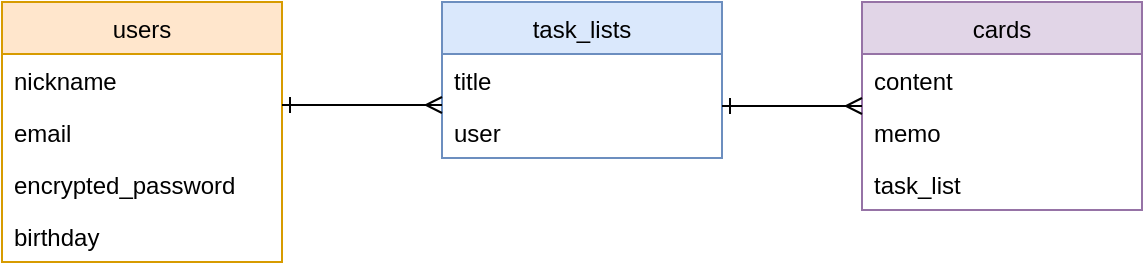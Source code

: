 <mxfile>
    <diagram id="9K_U7ifHoYbNwJvZDnJM" name="ページ1">
        <mxGraphModel dx="849" dy="534" grid="1" gridSize="11" guides="1" tooltips="1" connect="1" arrows="1" fold="1" page="1" pageScale="1" pageWidth="1654" pageHeight="1169" background="#ffffff" math="0" shadow="0">
            <root>
                <mxCell id="0"/>
                <mxCell id="1" parent="0"/>
                <mxCell id="2" value="task_lists" style="swimlane;fontStyle=0;childLayout=stackLayout;horizontal=1;startSize=26;fillColor=#dae8fc;horizontalStack=0;resizeParent=1;resizeParentMax=0;resizeLast=0;collapsible=1;marginBottom=0;strokeColor=#6c8ebf;" parent="1" vertex="1">
                    <mxGeometry x="280" y="210" width="140" height="78" as="geometry"/>
                </mxCell>
                <mxCell id="3" value="title" style="text;strokeColor=none;fillColor=none;align=left;verticalAlign=top;spacingLeft=4;spacingRight=4;overflow=hidden;rotatable=0;points=[[0,0.5],[1,0.5]];portConstraint=eastwest;" parent="2" vertex="1">
                    <mxGeometry y="26" width="140" height="26" as="geometry"/>
                </mxCell>
                <mxCell id="4" value="user" style="text;strokeColor=none;fillColor=none;align=left;verticalAlign=top;spacingLeft=4;spacingRight=4;overflow=hidden;rotatable=0;points=[[0,0.5],[1,0.5]];portConstraint=eastwest;" parent="2" vertex="1">
                    <mxGeometry y="52" width="140" height="26" as="geometry"/>
                </mxCell>
                <mxCell id="6" value="users" style="swimlane;fontStyle=0;childLayout=stackLayout;horizontal=1;startSize=26;fillColor=#ffe6cc;horizontalStack=0;resizeParent=1;resizeParentMax=0;resizeLast=0;collapsible=1;marginBottom=0;strokeColor=#d79b00;" parent="1" vertex="1">
                    <mxGeometry x="60" y="210" width="140" height="130" as="geometry"/>
                </mxCell>
                <mxCell id="7" value="nickname" style="text;strokeColor=none;fillColor=none;align=left;verticalAlign=top;spacingLeft=4;spacingRight=4;overflow=hidden;rotatable=0;points=[[0,0.5],[1,0.5]];portConstraint=eastwest;" parent="6" vertex="1">
                    <mxGeometry y="26" width="140" height="26" as="geometry"/>
                </mxCell>
                <mxCell id="8" value="email" style="text;strokeColor=none;fillColor=none;align=left;verticalAlign=top;spacingLeft=4;spacingRight=4;overflow=hidden;rotatable=0;points=[[0,0.5],[1,0.5]];portConstraint=eastwest;" parent="6" vertex="1">
                    <mxGeometry y="52" width="140" height="26" as="geometry"/>
                </mxCell>
                <mxCell id="9" value="encrypted_password&#10;" style="text;strokeColor=none;fillColor=none;align=left;verticalAlign=top;spacingLeft=4;spacingRight=4;overflow=hidden;rotatable=0;points=[[0,0.5],[1,0.5]];portConstraint=eastwest;" parent="6" vertex="1">
                    <mxGeometry y="78" width="140" height="26" as="geometry"/>
                </mxCell>
                <mxCell id="23" value="birthday" style="text;strokeColor=none;fillColor=none;align=left;verticalAlign=top;spacingLeft=4;spacingRight=4;overflow=hidden;rotatable=0;points=[[0,0.5],[1,0.5]];portConstraint=eastwest;whiteSpace=wrap;html=1;" vertex="1" parent="6">
                    <mxGeometry y="104" width="140" height="26" as="geometry"/>
                </mxCell>
                <mxCell id="10" value="cards" style="swimlane;fontStyle=0;childLayout=stackLayout;horizontal=1;startSize=26;fillColor=#e1d5e7;horizontalStack=0;resizeParent=1;resizeParentMax=0;resizeLast=0;collapsible=1;marginBottom=0;strokeColor=#9673a6;" parent="1" vertex="1">
                    <mxGeometry x="490" y="210" width="140" height="104" as="geometry"/>
                </mxCell>
                <mxCell id="11" value="content" style="text;strokeColor=none;fillColor=none;align=left;verticalAlign=top;spacingLeft=4;spacingRight=4;overflow=hidden;rotatable=0;points=[[0,0.5],[1,0.5]];portConstraint=eastwest;" parent="10" vertex="1">
                    <mxGeometry y="26" width="140" height="26" as="geometry"/>
                </mxCell>
                <mxCell id="12" value="memo&#10;" style="text;strokeColor=none;fillColor=none;align=left;verticalAlign=top;spacingLeft=4;spacingRight=4;overflow=hidden;rotatable=0;points=[[0,0.5],[1,0.5]];portConstraint=eastwest;" parent="10" vertex="1">
                    <mxGeometry y="52" width="140" height="26" as="geometry"/>
                </mxCell>
                <mxCell id="22" value="task_list" style="text;strokeColor=none;fillColor=none;align=left;verticalAlign=top;spacingLeft=4;spacingRight=4;overflow=hidden;rotatable=0;points=[[0,0.5],[1,0.5]];portConstraint=eastwest;" parent="10" vertex="1">
                    <mxGeometry y="78" width="140" height="26" as="geometry"/>
                </mxCell>
                <mxCell id="14" value="" style="edgeStyle=none;html=1;entryX=0;entryY=0.5;entryDx=0;entryDy=0;endArrow=ERmany;endFill=0;startArrow=ERone;startFill=0;" parent="1" edge="1">
                    <mxGeometry relative="1" as="geometry">
                        <mxPoint x="200" y="261.5" as="sourcePoint"/>
                        <mxPoint x="280" y="261.5" as="targetPoint"/>
                    </mxGeometry>
                </mxCell>
                <mxCell id="15" value="" style="edgeStyle=none;html=1;startArrow=ERone;startFill=0;endArrow=ERmany;endFill=0;entryX=0;entryY=0.5;entryDx=0;entryDy=0;" parent="1" edge="1">
                    <mxGeometry relative="1" as="geometry">
                        <mxPoint x="420" y="262" as="sourcePoint"/>
                        <mxPoint x="490" y="262" as="targetPoint"/>
                    </mxGeometry>
                </mxCell>
            </root>
        </mxGraphModel>
    </diagram>
    <diagram id="WiaxabNxOEzN5OjIJki8" name="ページ2">
        <mxGraphModel dx="956" dy="627" grid="1" gridSize="10" guides="1" tooltips="1" connect="1" arrows="0" fold="1" page="1" pageScale="1" pageWidth="1169" pageHeight="827" math="0" shadow="0">
            <root>
                <mxCell id="YUeQ5pO-HEj7gB1HhSDD-0"/>
                <mxCell id="YUeQ5pO-HEj7gB1HhSDD-1" parent="YUeQ5pO-HEj7gB1HhSDD-0"/>
                <mxCell id="JJ0xJp9nZeA3ae6mswRl-1" value="一覧ページ" style="rounded=1;whiteSpace=wrap;html=1;" parent="YUeQ5pO-HEj7gB1HhSDD-1" vertex="1">
                    <mxGeometry x="469" y="264" width="128" height="60" as="geometry"/>
                </mxCell>
                <mxCell id="JJ0xJp9nZeA3ae6mswRl-2" value="新規登録ページ" style="rounded=1;whiteSpace=wrap;html=1;" parent="YUeQ5pO-HEj7gB1HhSDD-1" vertex="1">
                    <mxGeometry x="310" y="224" width="116" height="60" as="geometry"/>
                </mxCell>
                <mxCell id="JJ0xJp9nZeA3ae6mswRl-3" value="ログインページ" style="rounded=1;whiteSpace=wrap;html=1;" parent="YUeQ5pO-HEj7gB1HhSDD-1" vertex="1">
                    <mxGeometry x="306" y="304" width="120" height="60" as="geometry"/>
                </mxCell>
                <mxCell id="JJ0xJp9nZeA3ae6mswRl-5" value="タスクリスト投稿ページ" style="rounded=1;whiteSpace=wrap;html=1;" parent="YUeQ5pO-HEj7gB1HhSDD-1" vertex="1">
                    <mxGeometry x="649" y="304" width="166" height="60" as="geometry"/>
                </mxCell>
                <mxCell id="JJ0xJp9nZeA3ae6mswRl-6" value="タスクリスト編集ページ" style="rounded=1;whiteSpace=wrap;html=1;" parent="YUeQ5pO-HEj7gB1HhSDD-1" vertex="1">
                    <mxGeometry x="649" y="384" width="166" height="60" as="geometry"/>
                </mxCell>
                <mxCell id="JJ0xJp9nZeA3ae6mswRl-7" value="カード投稿ページ" style="rounded=1;whiteSpace=wrap;html=1;" parent="YUeQ5pO-HEj7gB1HhSDD-1" vertex="1">
                    <mxGeometry x="649" y="464" width="166" height="60" as="geometry"/>
                </mxCell>
                <mxCell id="JJ0xJp9nZeA3ae6mswRl-8" value="カード詳細ページ" style="rounded=1;whiteSpace=wrap;html=1;" parent="YUeQ5pO-HEj7gB1HhSDD-1" vertex="1">
                    <mxGeometry x="649" y="544" width="166" height="60" as="geometry"/>
                </mxCell>
                <mxCell id="JJ0xJp9nZeA3ae6mswRl-9" value="TOPページ" style="rounded=1;whiteSpace=wrap;html=1;" parent="YUeQ5pO-HEj7gB1HhSDD-1" vertex="1">
                    <mxGeometry x="142" y="264" width="110" height="60" as="geometry"/>
                </mxCell>
                <mxCell id="JJ0xJp9nZeA3ae6mswRl-10" value="カウントダウン設定ページ" style="rounded=1;whiteSpace=wrap;html=1;" parent="YUeQ5pO-HEj7gB1HhSDD-1" vertex="1">
                    <mxGeometry x="649" y="224" width="166" height="60" as="geometry"/>
                </mxCell>
                <mxCell id="JJ0xJp9nZeA3ae6mswRl-11" value="カード編集ページ" style="rounded=1;whiteSpace=wrap;html=1;" parent="YUeQ5pO-HEj7gB1HhSDD-1" vertex="1">
                    <mxGeometry x="862" y="543" width="166" height="60" as="geometry"/>
                </mxCell>
                <mxCell id="JJ0xJp9nZeA3ae6mswRl-12" value="" style="endArrow=none;html=1;" parent="YUeQ5pO-HEj7gB1HhSDD-1" edge="1">
                    <mxGeometry width="50" height="50" relative="1" as="geometry">
                        <mxPoint x="630" y="580" as="sourcePoint"/>
                        <mxPoint x="630" y="260" as="targetPoint"/>
                        <Array as="points">
                            <mxPoint x="630" y="420"/>
                        </Array>
                    </mxGeometry>
                </mxCell>
                <mxCell id="JJ0xJp9nZeA3ae6mswRl-13" value="" style="endArrow=none;html=1;" parent="YUeQ5pO-HEj7gB1HhSDD-1" edge="1">
                    <mxGeometry width="50" height="50" relative="1" as="geometry">
                        <mxPoint x="630" y="338" as="sourcePoint"/>
                        <mxPoint x="649" y="338" as="targetPoint"/>
                    </mxGeometry>
                </mxCell>
                <mxCell id="lUs77356b5Os7UfWaZW5-0" value="" style="endArrow=none;html=1;" parent="YUeQ5pO-HEj7gB1HhSDD-1" edge="1">
                    <mxGeometry width="50" height="50" relative="1" as="geometry">
                        <mxPoint x="630" y="261" as="sourcePoint"/>
                        <mxPoint x="649" y="261" as="targetPoint"/>
                    </mxGeometry>
                </mxCell>
                <mxCell id="lUs77356b5Os7UfWaZW5-3" value="" style="endArrow=none;html=1;" parent="YUeQ5pO-HEj7gB1HhSDD-1" edge="1">
                    <mxGeometry width="50" height="50" relative="1" as="geometry">
                        <mxPoint x="628" y="414" as="sourcePoint"/>
                        <mxPoint x="647" y="414" as="targetPoint"/>
                    </mxGeometry>
                </mxCell>
                <mxCell id="lUs77356b5Os7UfWaZW5-4" value="" style="endArrow=none;html=1;" parent="YUeQ5pO-HEj7gB1HhSDD-1" edge="1">
                    <mxGeometry width="50" height="50" relative="1" as="geometry">
                        <mxPoint x="629" y="579" as="sourcePoint"/>
                        <mxPoint x="650" y="579" as="targetPoint"/>
                    </mxGeometry>
                </mxCell>
                <mxCell id="lUs77356b5Os7UfWaZW5-5" value="" style="endArrow=none;html=1;exitX=1;exitY=0.5;exitDx=0;exitDy=0;" parent="YUeQ5pO-HEj7gB1HhSDD-1" target="JJ0xJp9nZeA3ae6mswRl-11" edge="1">
                    <mxGeometry width="50" height="50" relative="1" as="geometry">
                        <mxPoint x="815" y="573" as="sourcePoint"/>
                        <mxPoint x="690" y="299" as="targetPoint"/>
                    </mxGeometry>
                </mxCell>
                <mxCell id="lUs77356b5Os7UfWaZW5-6" value="" style="endArrow=none;html=1;" parent="YUeQ5pO-HEj7gB1HhSDD-1" edge="1">
                    <mxGeometry width="50" height="50" relative="1" as="geometry">
                        <mxPoint x="445" y="336" as="sourcePoint"/>
                        <mxPoint x="445" y="257" as="targetPoint"/>
                        <Array as="points"/>
                    </mxGeometry>
                </mxCell>
                <mxCell id="lUs77356b5Os7UfWaZW5-7" value="" style="endArrow=none;html=1;" parent="YUeQ5pO-HEj7gB1HhSDD-1" edge="1">
                    <mxGeometry width="50" height="50" relative="1" as="geometry">
                        <mxPoint x="425" y="258" as="sourcePoint"/>
                        <mxPoint x="445" y="258" as="targetPoint"/>
                        <Array as="points"/>
                    </mxGeometry>
                </mxCell>
                <mxCell id="lUs77356b5Os7UfWaZW5-8" value="" style="endArrow=none;html=1;" parent="YUeQ5pO-HEj7gB1HhSDD-1" edge="1">
                    <mxGeometry width="50" height="50" relative="1" as="geometry">
                        <mxPoint x="425" y="335" as="sourcePoint"/>
                        <mxPoint x="445" y="335" as="targetPoint"/>
                        <Array as="points"/>
                    </mxGeometry>
                </mxCell>
                <mxCell id="lUs77356b5Os7UfWaZW5-9" value="" style="endArrow=none;html=1;entryX=0;entryY=0.5;entryDx=0;entryDy=0;" parent="YUeQ5pO-HEj7gB1HhSDD-1" target="JJ0xJp9nZeA3ae6mswRl-1" edge="1">
                    <mxGeometry width="50" height="50" relative="1" as="geometry">
                        <mxPoint x="444" y="294" as="sourcePoint"/>
                        <mxPoint x="463" y="294" as="targetPoint"/>
                    </mxGeometry>
                </mxCell>
                <mxCell id="lUs77356b5Os7UfWaZW5-10" value="" style="endArrow=none;html=1;exitX=1;exitY=0.5;exitDx=0;exitDy=0;" parent="YUeQ5pO-HEj7gB1HhSDD-1" source="JJ0xJp9nZeA3ae6mswRl-1" edge="1">
                    <mxGeometry width="50" height="50" relative="1" as="geometry">
                        <mxPoint x="454" y="304" as="sourcePoint"/>
                        <mxPoint x="630" y="294" as="targetPoint"/>
                    </mxGeometry>
                </mxCell>
                <mxCell id="lUs77356b5Os7UfWaZW5-11" value="" style="endArrow=none;html=1;" parent="YUeQ5pO-HEj7gB1HhSDD-1" edge="1">
                    <mxGeometry width="50" height="50" relative="1" as="geometry">
                        <mxPoint x="285" y="337" as="sourcePoint"/>
                        <mxPoint x="285" y="258" as="targetPoint"/>
                        <Array as="points"/>
                    </mxGeometry>
                </mxCell>
                <mxCell id="lUs77356b5Os7UfWaZW5-12" value="" style="endArrow=none;html=1;" parent="YUeQ5pO-HEj7gB1HhSDD-1" edge="1">
                    <mxGeometry width="50" height="50" relative="1" as="geometry">
                        <mxPoint x="285" y="259" as="sourcePoint"/>
                        <mxPoint x="310" y="259" as="targetPoint"/>
                        <Array as="points"/>
                    </mxGeometry>
                </mxCell>
                <mxCell id="lUs77356b5Os7UfWaZW5-13" value="" style="endArrow=none;html=1;" parent="YUeQ5pO-HEj7gB1HhSDD-1" edge="1">
                    <mxGeometry width="50" height="50" relative="1" as="geometry">
                        <mxPoint x="285" y="336" as="sourcePoint"/>
                        <mxPoint x="306" y="336" as="targetPoint"/>
                        <Array as="points"/>
                    </mxGeometry>
                </mxCell>
                <mxCell id="lUs77356b5Os7UfWaZW5-17" value="" style="endArrow=none;html=1;exitX=1;exitY=0.5;exitDx=0;exitDy=0;" parent="YUeQ5pO-HEj7gB1HhSDD-1" source="JJ0xJp9nZeA3ae6mswRl-9" edge="1">
                    <mxGeometry width="50" height="50" relative="1" as="geometry">
                        <mxPoint x="254" y="294" as="sourcePoint"/>
                        <mxPoint x="285" y="294" as="targetPoint"/>
                    </mxGeometry>
                </mxCell>
            </root>
        </mxGraphModel>
    </diagram>
</mxfile>
